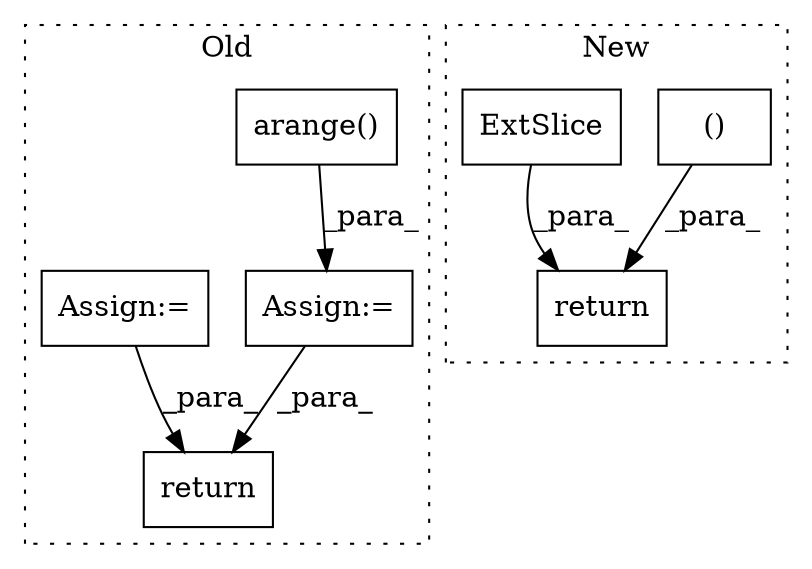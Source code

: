 digraph G {
subgraph cluster0 {
1 [label="arange()" a="75" s="2301,2321" l="10,1" shape="box"];
3 [label="Assign:=" a="68" s="2298" l="3" shape="box"];
4 [label="return" a="93" s="2771" l="7" shape="box"];
5 [label="Assign:=" a="68" s="2343" l="3" shape="box"];
label = "Old";
style="dotted";
}
subgraph cluster1 {
2 [label="return" a="93" s="1641" l="7" shape="box"];
6 [label="()" a="54" s="1452" l="29" shape="box"];
7 [label="ExtSlice" a="85" s="1584" l="3" shape="box"];
label = "New";
style="dotted";
}
1 -> 3 [label="_para_"];
3 -> 4 [label="_para_"];
5 -> 4 [label="_para_"];
6 -> 2 [label="_para_"];
7 -> 2 [label="_para_"];
}